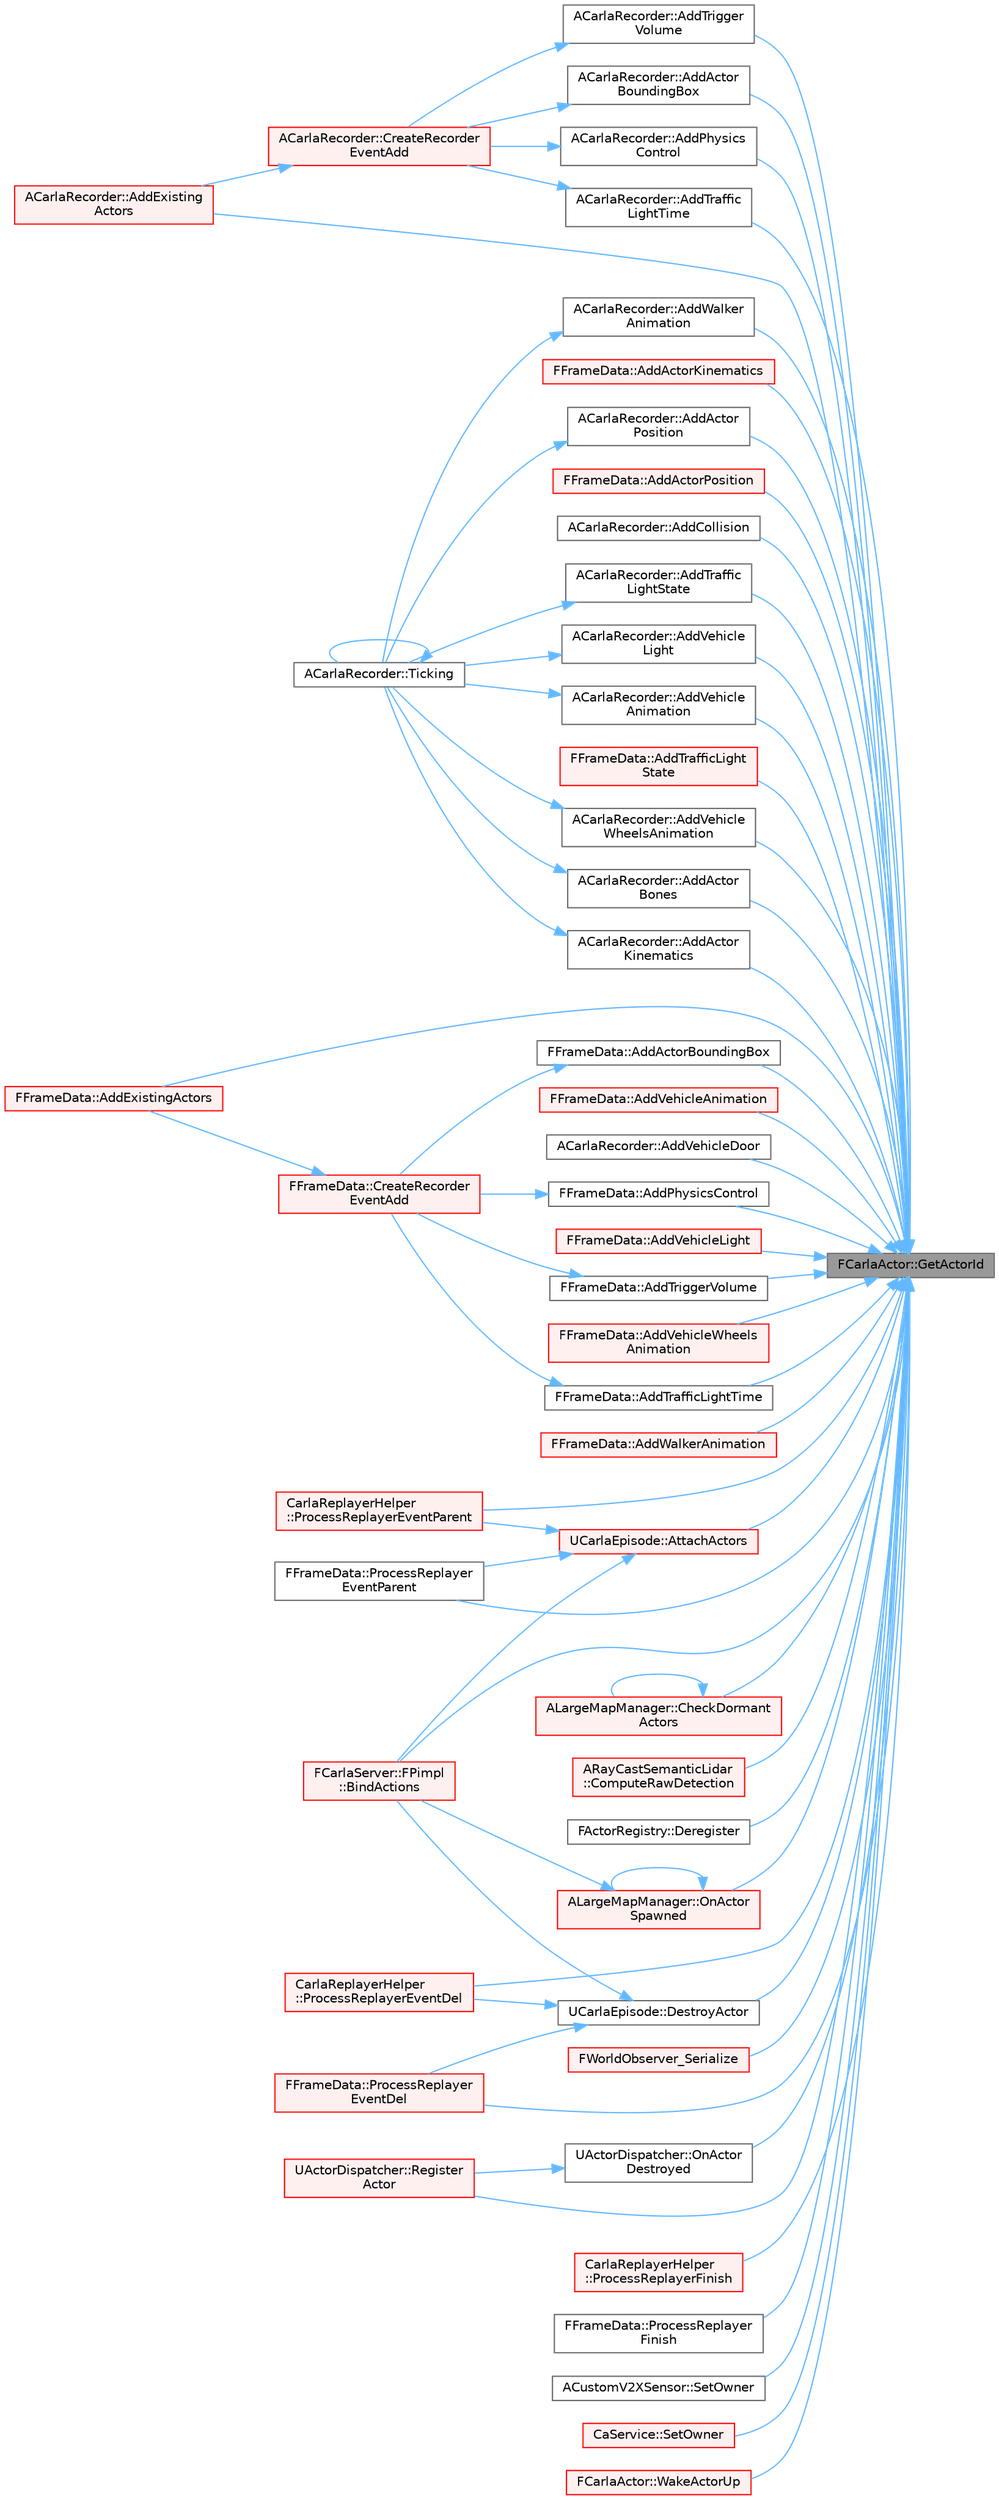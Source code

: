 digraph "FCarlaActor::GetActorId"
{
 // INTERACTIVE_SVG=YES
 // LATEX_PDF_SIZE
  bgcolor="transparent";
  edge [fontname=Helvetica,fontsize=10,labelfontname=Helvetica,labelfontsize=10];
  node [fontname=Helvetica,fontsize=10,shape=box,height=0.2,width=0.4];
  rankdir="RL";
  Node1 [id="Node000001",label="FCarlaActor::GetActorId",height=0.2,width=0.4,color="gray40", fillcolor="grey60", style="filled", fontcolor="black",tooltip=" "];
  Node1 -> Node2 [id="edge1_Node000001_Node000002",dir="back",color="steelblue1",style="solid",tooltip=" "];
  Node2 [id="Node000002",label="ACarlaRecorder::AddActor\lBones",height=0.2,width=0.4,color="grey40", fillcolor="white", style="filled",URL="$dd/db9/classACarlaRecorder.html#a46c58a35bd666e47104a6f5e40493690",tooltip=" "];
  Node2 -> Node3 [id="edge2_Node000002_Node000003",dir="back",color="steelblue1",style="solid",tooltip=" "];
  Node3 [id="Node000003",label="ACarlaRecorder::Ticking",height=0.2,width=0.4,color="grey40", fillcolor="white", style="filled",URL="$dd/db9/classACarlaRecorder.html#a1074f19dfe5b16a9e10b24ef35b26abc",tooltip=" "];
  Node3 -> Node3 [id="edge3_Node000003_Node000003",dir="back",color="steelblue1",style="solid",tooltip=" "];
  Node1 -> Node4 [id="edge4_Node000001_Node000004",dir="back",color="steelblue1",style="solid",tooltip=" "];
  Node4 [id="Node000004",label="ACarlaRecorder::AddActor\lBoundingBox",height=0.2,width=0.4,color="grey40", fillcolor="white", style="filled",URL="$dd/db9/classACarlaRecorder.html#a3cd13249c0427d5c5e0c93cedf4bbf02",tooltip=" "];
  Node4 -> Node5 [id="edge5_Node000004_Node000005",dir="back",color="steelblue1",style="solid",tooltip=" "];
  Node5 [id="Node000005",label="ACarlaRecorder::CreateRecorder\lEventAdd",height=0.2,width=0.4,color="red", fillcolor="#FFF0F0", style="filled",URL="$dd/db9/classACarlaRecorder.html#acdf4f82056d66973371c281304a3a154",tooltip=" "];
  Node5 -> Node6 [id="edge6_Node000005_Node000006",dir="back",color="steelblue1",style="solid",tooltip=" "];
  Node6 [id="Node000006",label="ACarlaRecorder::AddExisting\lActors",height=0.2,width=0.4,color="red", fillcolor="#FFF0F0", style="filled",URL="$dd/db9/classACarlaRecorder.html#a820569404a522e28f6c4d3d638712214",tooltip=" "];
  Node1 -> Node30 [id="edge7_Node000001_Node000030",dir="back",color="steelblue1",style="solid",tooltip=" "];
  Node30 [id="Node000030",label="FFrameData::AddActorBoundingBox",height=0.2,width=0.4,color="grey40", fillcolor="white", style="filled",URL="$de/db4/classFFrameData.html#a2371ea81faf755f9ae6a34dcbc967e1a",tooltip=" "];
  Node30 -> Node31 [id="edge8_Node000030_Node000031",dir="back",color="steelblue1",style="solid",tooltip=" "];
  Node31 [id="Node000031",label="FFrameData::CreateRecorder\lEventAdd",height=0.2,width=0.4,color="red", fillcolor="#FFF0F0", style="filled",URL="$de/db4/classFFrameData.html#ac9ea347eb7ec4a3ff72a346849ecd0ba",tooltip=" "];
  Node31 -> Node32 [id="edge9_Node000031_Node000032",dir="back",color="steelblue1",style="solid",tooltip=" "];
  Node32 [id="Node000032",label="FFrameData::AddExistingActors",height=0.2,width=0.4,color="red", fillcolor="#FFF0F0", style="filled",URL="$de/db4/classFFrameData.html#a2f68334284edda61421273395e9bb325",tooltip=" "];
  Node1 -> Node36 [id="edge10_Node000001_Node000036",dir="back",color="steelblue1",style="solid",tooltip=" "];
  Node36 [id="Node000036",label="ACarlaRecorder::AddActor\lKinematics",height=0.2,width=0.4,color="grey40", fillcolor="white", style="filled",URL="$dd/db9/classACarlaRecorder.html#a910b8341bc60fc21e9b98b9c82798afc",tooltip=" "];
  Node36 -> Node3 [id="edge11_Node000036_Node000003",dir="back",color="steelblue1",style="solid",tooltip=" "];
  Node1 -> Node37 [id="edge12_Node000001_Node000037",dir="back",color="steelblue1",style="solid",tooltip=" "];
  Node37 [id="Node000037",label="FFrameData::AddActorKinematics",height=0.2,width=0.4,color="red", fillcolor="#FFF0F0", style="filled",URL="$de/db4/classFFrameData.html#aa414c2187b709351471a6f62f80df8c8",tooltip=" "];
  Node1 -> Node38 [id="edge13_Node000001_Node000038",dir="back",color="steelblue1",style="solid",tooltip=" "];
  Node38 [id="Node000038",label="ACarlaRecorder::AddActor\lPosition",height=0.2,width=0.4,color="grey40", fillcolor="white", style="filled",URL="$dd/db9/classACarlaRecorder.html#aed2e519fae4c16f4cb96cd0a73e9ee66",tooltip=" "];
  Node38 -> Node3 [id="edge14_Node000038_Node000003",dir="back",color="steelblue1",style="solid",tooltip=" "];
  Node1 -> Node39 [id="edge15_Node000001_Node000039",dir="back",color="steelblue1",style="solid",tooltip=" "];
  Node39 [id="Node000039",label="FFrameData::AddActorPosition",height=0.2,width=0.4,color="red", fillcolor="#FFF0F0", style="filled",URL="$de/db4/classFFrameData.html#a800126fd645b244128944bab5af9acfc",tooltip=" "];
  Node1 -> Node40 [id="edge16_Node000001_Node000040",dir="back",color="steelblue1",style="solid",tooltip=" "];
  Node40 [id="Node000040",label="ACarlaRecorder::AddCollision",height=0.2,width=0.4,color="grey40", fillcolor="white", style="filled",URL="$dd/db9/classACarlaRecorder.html#a9841c0fd6fc07ed2f3a6e98808d50189",tooltip=" "];
  Node1 -> Node6 [id="edge17_Node000001_Node000006",dir="back",color="steelblue1",style="solid",tooltip=" "];
  Node1 -> Node32 [id="edge18_Node000001_Node000032",dir="back",color="steelblue1",style="solid",tooltip=" "];
  Node1 -> Node41 [id="edge19_Node000001_Node000041",dir="back",color="steelblue1",style="solid",tooltip=" "];
  Node41 [id="Node000041",label="ACarlaRecorder::AddPhysics\lControl",height=0.2,width=0.4,color="grey40", fillcolor="white", style="filled",URL="$dd/db9/classACarlaRecorder.html#aaa310b858bbaa182543f144abe58e938",tooltip=" "];
  Node41 -> Node5 [id="edge20_Node000041_Node000005",dir="back",color="steelblue1",style="solid",tooltip=" "];
  Node1 -> Node42 [id="edge21_Node000001_Node000042",dir="back",color="steelblue1",style="solid",tooltip=" "];
  Node42 [id="Node000042",label="FFrameData::AddPhysicsControl",height=0.2,width=0.4,color="grey40", fillcolor="white", style="filled",URL="$de/db4/classFFrameData.html#a0825fa552b4a729068b294a2fa46141b",tooltip=" "];
  Node42 -> Node31 [id="edge22_Node000042_Node000031",dir="back",color="steelblue1",style="solid",tooltip=" "];
  Node1 -> Node43 [id="edge23_Node000001_Node000043",dir="back",color="steelblue1",style="solid",tooltip=" "];
  Node43 [id="Node000043",label="ACarlaRecorder::AddTraffic\lLightState",height=0.2,width=0.4,color="grey40", fillcolor="white", style="filled",URL="$dd/db9/classACarlaRecorder.html#aaf01c02f79e7335c224dcab7f2c18bb1",tooltip=" "];
  Node43 -> Node3 [id="edge24_Node000043_Node000003",dir="back",color="steelblue1",style="solid",tooltip=" "];
  Node1 -> Node44 [id="edge25_Node000001_Node000044",dir="back",color="steelblue1",style="solid",tooltip=" "];
  Node44 [id="Node000044",label="FFrameData::AddTrafficLight\lState",height=0.2,width=0.4,color="red", fillcolor="#FFF0F0", style="filled",URL="$de/db4/classFFrameData.html#af1cb1a1751af8708255aeecfa9918045",tooltip=" "];
  Node1 -> Node45 [id="edge26_Node000001_Node000045",dir="back",color="steelblue1",style="solid",tooltip=" "];
  Node45 [id="Node000045",label="ACarlaRecorder::AddTraffic\lLightTime",height=0.2,width=0.4,color="grey40", fillcolor="white", style="filled",URL="$dd/db9/classACarlaRecorder.html#abf4346e0cd9a3514c4a14c136bcb4058",tooltip=" "];
  Node45 -> Node5 [id="edge27_Node000045_Node000005",dir="back",color="steelblue1",style="solid",tooltip=" "];
  Node1 -> Node46 [id="edge28_Node000001_Node000046",dir="back",color="steelblue1",style="solid",tooltip=" "];
  Node46 [id="Node000046",label="FFrameData::AddTrafficLightTime",height=0.2,width=0.4,color="grey40", fillcolor="white", style="filled",URL="$de/db4/classFFrameData.html#a9c11651a2824b177f9036fb10da7c390",tooltip=" "];
  Node46 -> Node31 [id="edge29_Node000046_Node000031",dir="back",color="steelblue1",style="solid",tooltip=" "];
  Node1 -> Node47 [id="edge30_Node000001_Node000047",dir="back",color="steelblue1",style="solid",tooltip=" "];
  Node47 [id="Node000047",label="ACarlaRecorder::AddTrigger\lVolume",height=0.2,width=0.4,color="grey40", fillcolor="white", style="filled",URL="$dd/db9/classACarlaRecorder.html#a439f1a30a4599beede582f9a0297d7d0",tooltip=" "];
  Node47 -> Node5 [id="edge31_Node000047_Node000005",dir="back",color="steelblue1",style="solid",tooltip=" "];
  Node1 -> Node48 [id="edge32_Node000001_Node000048",dir="back",color="steelblue1",style="solid",tooltip=" "];
  Node48 [id="Node000048",label="FFrameData::AddTriggerVolume",height=0.2,width=0.4,color="grey40", fillcolor="white", style="filled",URL="$de/db4/classFFrameData.html#a6a8c3c38cf8e1417396def349c991e23",tooltip=" "];
  Node48 -> Node31 [id="edge33_Node000048_Node000031",dir="back",color="steelblue1",style="solid",tooltip=" "];
  Node1 -> Node49 [id="edge34_Node000001_Node000049",dir="back",color="steelblue1",style="solid",tooltip=" "];
  Node49 [id="Node000049",label="ACarlaRecorder::AddVehicle\lAnimation",height=0.2,width=0.4,color="grey40", fillcolor="white", style="filled",URL="$dd/db9/classACarlaRecorder.html#a9ee35cdd255a82f0fe191fb5295ad09c",tooltip=" "];
  Node49 -> Node3 [id="edge35_Node000049_Node000003",dir="back",color="steelblue1",style="solid",tooltip=" "];
  Node1 -> Node50 [id="edge36_Node000001_Node000050",dir="back",color="steelblue1",style="solid",tooltip=" "];
  Node50 [id="Node000050",label="FFrameData::AddVehicleAnimation",height=0.2,width=0.4,color="red", fillcolor="#FFF0F0", style="filled",URL="$de/db4/classFFrameData.html#a5f5d2e536798d5e505749766112d6342",tooltip=" "];
  Node1 -> Node51 [id="edge37_Node000001_Node000051",dir="back",color="steelblue1",style="solid",tooltip=" "];
  Node51 [id="Node000051",label="ACarlaRecorder::AddVehicleDoor",height=0.2,width=0.4,color="grey40", fillcolor="white", style="filled",URL="$dd/db9/classACarlaRecorder.html#a2b535f52c200fd7136ee3a5484eaccfb",tooltip=" "];
  Node1 -> Node52 [id="edge38_Node000001_Node000052",dir="back",color="steelblue1",style="solid",tooltip=" "];
  Node52 [id="Node000052",label="ACarlaRecorder::AddVehicle\lLight",height=0.2,width=0.4,color="grey40", fillcolor="white", style="filled",URL="$dd/db9/classACarlaRecorder.html#a511755aea1e16b3ae0b71d078bdf574e",tooltip=" "];
  Node52 -> Node3 [id="edge39_Node000052_Node000003",dir="back",color="steelblue1",style="solid",tooltip=" "];
  Node1 -> Node53 [id="edge40_Node000001_Node000053",dir="back",color="steelblue1",style="solid",tooltip=" "];
  Node53 [id="Node000053",label="FFrameData::AddVehicleLight",height=0.2,width=0.4,color="red", fillcolor="#FFF0F0", style="filled",URL="$de/db4/classFFrameData.html#a6647f23cd64de2599ed5e31d2c04235b",tooltip=" "];
  Node1 -> Node54 [id="edge41_Node000001_Node000054",dir="back",color="steelblue1",style="solid",tooltip=" "];
  Node54 [id="Node000054",label="ACarlaRecorder::AddVehicle\lWheelsAnimation",height=0.2,width=0.4,color="grey40", fillcolor="white", style="filled",URL="$dd/db9/classACarlaRecorder.html#a1addd4df329443d82bf3e1f9e2dbcc07",tooltip=" "];
  Node54 -> Node3 [id="edge42_Node000054_Node000003",dir="back",color="steelblue1",style="solid",tooltip=" "];
  Node1 -> Node55 [id="edge43_Node000001_Node000055",dir="back",color="steelblue1",style="solid",tooltip=" "];
  Node55 [id="Node000055",label="FFrameData::AddVehicleWheels\lAnimation",height=0.2,width=0.4,color="red", fillcolor="#FFF0F0", style="filled",URL="$de/db4/classFFrameData.html#a4b746433bc48707916f2dd4424fa5adb",tooltip=" "];
  Node1 -> Node56 [id="edge44_Node000001_Node000056",dir="back",color="steelblue1",style="solid",tooltip=" "];
  Node56 [id="Node000056",label="ACarlaRecorder::AddWalker\lAnimation",height=0.2,width=0.4,color="grey40", fillcolor="white", style="filled",URL="$dd/db9/classACarlaRecorder.html#ab28788aa21028e0399fec3182b99ef08",tooltip=" "];
  Node56 -> Node3 [id="edge45_Node000056_Node000003",dir="back",color="steelblue1",style="solid",tooltip=" "];
  Node1 -> Node57 [id="edge46_Node000001_Node000057",dir="back",color="steelblue1",style="solid",tooltip=" "];
  Node57 [id="Node000057",label="FFrameData::AddWalkerAnimation",height=0.2,width=0.4,color="red", fillcolor="#FFF0F0", style="filled",URL="$de/db4/classFFrameData.html#a8846d260f27ad4e042108b1ad8048ddf",tooltip=" "];
  Node1 -> Node58 [id="edge47_Node000001_Node000058",dir="back",color="steelblue1",style="solid",tooltip=" "];
  Node58 [id="Node000058",label="UCarlaEpisode::AttachActors",height=0.2,width=0.4,color="red", fillcolor="#FFF0F0", style="filled",URL="$dc/d84/classUCarlaEpisode.html#af453447ce471af46d1d044fde94d16f3",tooltip="Attach Child to Parent."];
  Node58 -> Node9 [id="edge48_Node000058_Node000009",dir="back",color="steelblue1",style="solid",tooltip=" "];
  Node9 [id="Node000009",label="FCarlaServer::FPimpl\l::BindActions",height=0.2,width=0.4,color="red", fillcolor="#FFF0F0", style="filled",URL="$d7/d97/classFCarlaServer_1_1FPimpl.html#a675a6b572112a21e8bc011dddfd0de86",tooltip=" "];
  Node58 -> Node59 [id="edge49_Node000058_Node000059",dir="back",color="steelblue1",style="solid",tooltip=" "];
  Node59 [id="Node000059",label="CarlaReplayerHelper\l::ProcessReplayerEventParent",height=0.2,width=0.4,color="red", fillcolor="#FFF0F0", style="filled",URL="$d8/d27/classCarlaReplayerHelper.html#a900d23c789ab8d07489d1d817fa5edab",tooltip=" "];
  Node58 -> Node61 [id="edge50_Node000058_Node000061",dir="back",color="steelblue1",style="solid",tooltip=" "];
  Node61 [id="Node000061",label="FFrameData::ProcessReplayer\lEventParent",height=0.2,width=0.4,color="grey40", fillcolor="white", style="filled",URL="$de/db4/classFFrameData.html#adf8855c8f7d6f107732878170489e78a",tooltip=" "];
  Node1 -> Node9 [id="edge51_Node000001_Node000009",dir="back",color="steelblue1",style="solid",tooltip=" "];
  Node1 -> Node64 [id="edge52_Node000001_Node000064",dir="back",color="steelblue1",style="solid",tooltip=" "];
  Node64 [id="Node000064",label="ALargeMapManager::CheckDormant\lActors",height=0.2,width=0.4,color="red", fillcolor="#FFF0F0", style="filled",URL="$d9/d4b/classALargeMapManager.html#a3726918078acb9facd89c80060c19bd5",tooltip=" "];
  Node64 -> Node64 [id="edge53_Node000064_Node000064",dir="back",color="steelblue1",style="solid",tooltip=" "];
  Node1 -> Node66 [id="edge54_Node000001_Node000066",dir="back",color="steelblue1",style="solid",tooltip=" "];
  Node66 [id="Node000066",label="ARayCastSemanticLidar\l::ComputeRawDetection",height=0.2,width=0.4,color="red", fillcolor="#FFF0F0", style="filled",URL="$d8/d15/classARayCastSemanticLidar.html#a9b240e26d15f17ca30654c39e3f23935",tooltip="Compute all raw detection information"];
  Node1 -> Node71 [id="edge55_Node000001_Node000071",dir="back",color="steelblue1",style="solid",tooltip=" "];
  Node71 [id="Node000071",label="FActorRegistry::Deregister",height=0.2,width=0.4,color="grey40", fillcolor="white", style="filled",URL="$df/db5/classFActorRegistry.html#a3eea5a807755ac58637889d28eed014f",tooltip=" "];
  Node1 -> Node72 [id="edge56_Node000001_Node000072",dir="back",color="steelblue1",style="solid",tooltip=" "];
  Node72 [id="Node000072",label="UCarlaEpisode::DestroyActor",height=0.2,width=0.4,color="grey40", fillcolor="white", style="filled",URL="$dc/d84/classUCarlaEpisode.html#af96bee0045c84bf4fe522808cb9af63e",tooltip=" "];
  Node72 -> Node9 [id="edge57_Node000072_Node000009",dir="back",color="steelblue1",style="solid",tooltip=" "];
  Node72 -> Node73 [id="edge58_Node000072_Node000073",dir="back",color="steelblue1",style="solid",tooltip=" "];
  Node73 [id="Node000073",label="CarlaReplayerHelper\l::ProcessReplayerEventDel",height=0.2,width=0.4,color="red", fillcolor="#FFF0F0", style="filled",URL="$d8/d27/classCarlaReplayerHelper.html#abcc9194d40ec6cbbc3224f704d3c57d0",tooltip=" "];
  Node72 -> Node75 [id="edge59_Node000072_Node000075",dir="back",color="steelblue1",style="solid",tooltip=" "];
  Node75 [id="Node000075",label="FFrameData::ProcessReplayer\lEventDel",height=0.2,width=0.4,color="red", fillcolor="#FFF0F0", style="filled",URL="$de/db4/classFFrameData.html#a1040962283f3eaf00ccb36c2387e55d0",tooltip=" "];
  Node1 -> Node76 [id="edge60_Node000001_Node000076",dir="back",color="steelblue1",style="solid",tooltip=" "];
  Node76 [id="Node000076",label="FWorldObserver_Serialize",height=0.2,width=0.4,color="red", fillcolor="#FFF0F0", style="filled",URL="$d9/de7/WorldObserver_8cpp.html#a55e677eb5bd393082eef8383920b2fde",tooltip=" "];
  Node1 -> Node78 [id="edge61_Node000001_Node000078",dir="back",color="steelblue1",style="solid",tooltip=" "];
  Node78 [id="Node000078",label="UActorDispatcher::OnActor\lDestroyed",height=0.2,width=0.4,color="grey40", fillcolor="white", style="filled",URL="$d7/d90/classUActorDispatcher.html#a03e325e791dd0449c82c264aa223d67a",tooltip=" "];
  Node78 -> Node79 [id="edge62_Node000078_Node000079",dir="back",color="steelblue1",style="solid",tooltip=" "];
  Node79 [id="Node000079",label="UActorDispatcher::Register\lActor",height=0.2,width=0.4,color="red", fillcolor="#FFF0F0", style="filled",URL="$d7/d90/classUActorDispatcher.html#a709f954e759fc202b64ef129c83ad77c",tooltip="Register an actor that was not created using \"SpawnActor\" function but that should be kept in the reg..."];
  Node1 -> Node82 [id="edge63_Node000001_Node000082",dir="back",color="steelblue1",style="solid",tooltip=" "];
  Node82 [id="Node000082",label="ALargeMapManager::OnActor\lSpawned",height=0.2,width=0.4,color="red", fillcolor="#FFF0F0", style="filled",URL="$d9/d4b/classALargeMapManager.html#a4db8db5e5de04f87f71b1fd36d9b6735",tooltip=" "];
  Node82 -> Node9 [id="edge64_Node000082_Node000009",dir="back",color="steelblue1",style="solid",tooltip=" "];
  Node82 -> Node82 [id="edge65_Node000082_Node000082",dir="back",color="steelblue1",style="solid",tooltip=" "];
  Node1 -> Node73 [id="edge66_Node000001_Node000073",dir="back",color="steelblue1",style="solid",tooltip=" "];
  Node1 -> Node75 [id="edge67_Node000001_Node000075",dir="back",color="steelblue1",style="solid",tooltip=" "];
  Node1 -> Node59 [id="edge68_Node000001_Node000059",dir="back",color="steelblue1",style="solid",tooltip=" "];
  Node1 -> Node61 [id="edge69_Node000001_Node000061",dir="back",color="steelblue1",style="solid",tooltip=" "];
  Node1 -> Node84 [id="edge70_Node000001_Node000084",dir="back",color="steelblue1",style="solid",tooltip=" "];
  Node84 [id="Node000084",label="CarlaReplayerHelper\l::ProcessReplayerFinish",height=0.2,width=0.4,color="red", fillcolor="#FFF0F0", style="filled",URL="$d8/d27/classCarlaReplayerHelper.html#a1b52e6048a6474753a849642a55a4a6e",tooltip=" "];
  Node1 -> Node85 [id="edge71_Node000001_Node000085",dir="back",color="steelblue1",style="solid",tooltip=" "];
  Node85 [id="Node000085",label="FFrameData::ProcessReplayer\lFinish",height=0.2,width=0.4,color="grey40", fillcolor="white", style="filled",URL="$de/db4/classFFrameData.html#a29a9f351546d24a2fc1803c41c663432",tooltip=" "];
  Node1 -> Node79 [id="edge72_Node000001_Node000079",dir="back",color="steelblue1",style="solid",tooltip=" "];
  Node1 -> Node86 [id="edge73_Node000001_Node000086",dir="back",color="steelblue1",style="solid",tooltip=" "];
  Node86 [id="Node000086",label="ACustomV2XSensor::SetOwner",height=0.2,width=0.4,color="grey40", fillcolor="white", style="filled",URL="$de/d1f/classACustomV2XSensor.html#a2e54239dff9cbe9b76c9acecc2e0c978",tooltip=" "];
  Node1 -> Node87 [id="edge74_Node000001_Node000087",dir="back",color="steelblue1",style="solid",tooltip=" "];
  Node87 [id="Node000087",label="CaService::SetOwner",height=0.2,width=0.4,color="red", fillcolor="#FFF0F0", style="filled",URL="$dc/d72/classCaService.html#a39ee849e0fefea467ca92bc71f5fe392",tooltip=" "];
  Node1 -> Node89 [id="edge75_Node000001_Node000089",dir="back",color="steelblue1",style="solid",tooltip=" "];
  Node89 [id="Node000089",label="FCarlaActor::WakeActorUp",height=0.2,width=0.4,color="red", fillcolor="#FFF0F0", style="filled",URL="$dc/dde/classFCarlaActor.html#af3c11f49fc784e8b02de9b8dfca1b9f7",tooltip=" "];
}
